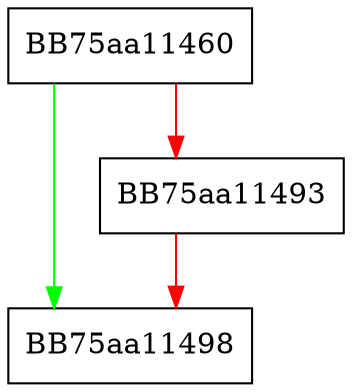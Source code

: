 digraph RpfAPI_VFS_DeleteFileByHandle {
  node [shape="box"];
  graph [splines=ortho];
  BB75aa11460 -> BB75aa11498 [color="green"];
  BB75aa11460 -> BB75aa11493 [color="red"];
  BB75aa11493 -> BB75aa11498 [color="red"];
}
